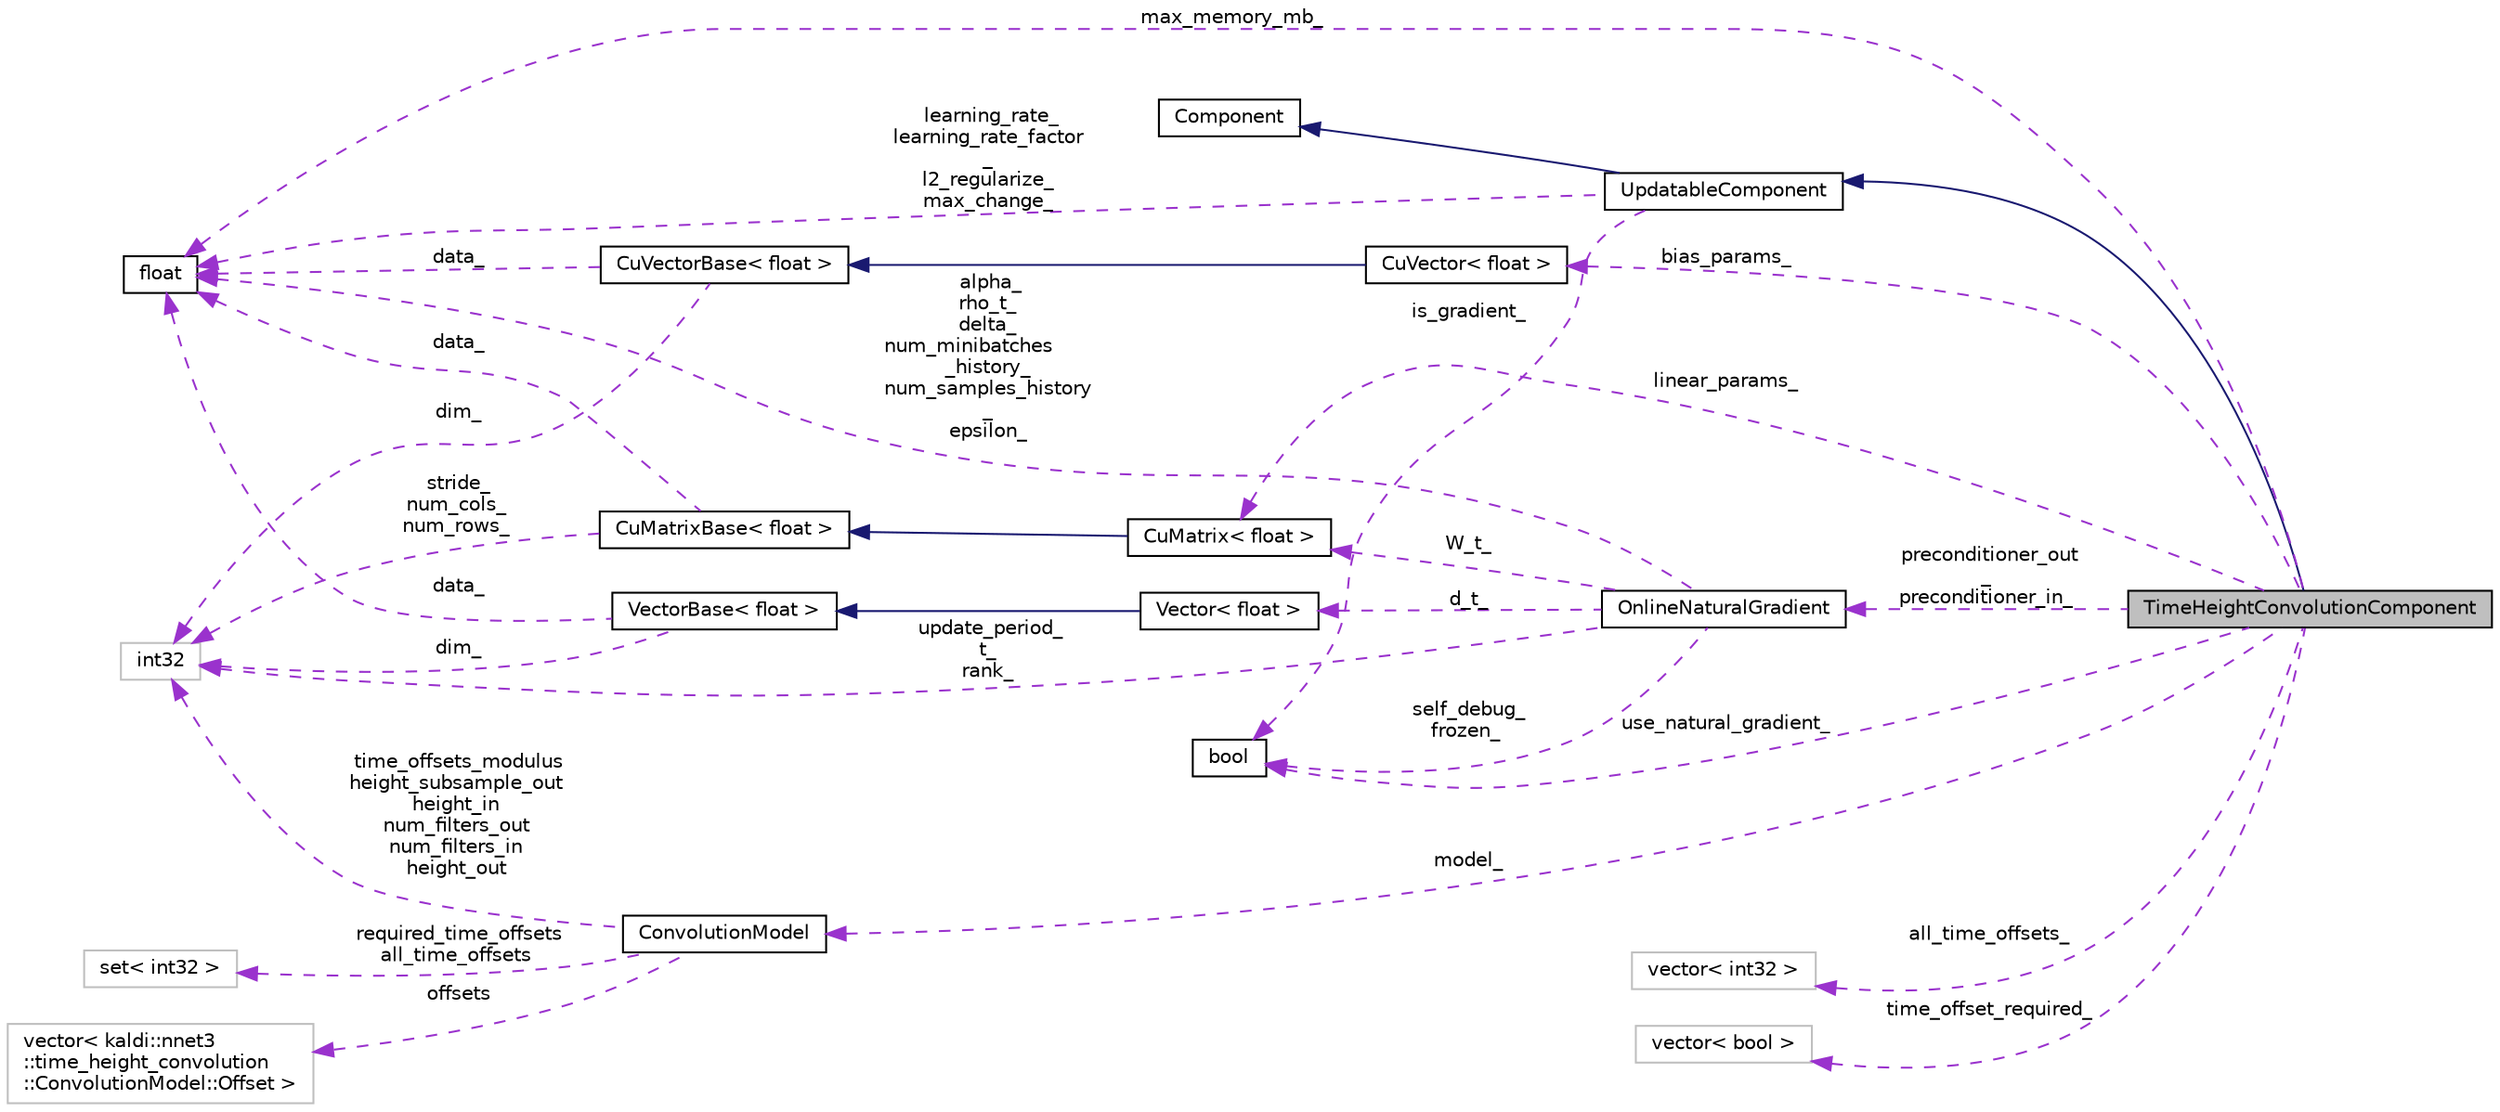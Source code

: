 digraph "TimeHeightConvolutionComponent"
{
  edge [fontname="Helvetica",fontsize="10",labelfontname="Helvetica",labelfontsize="10"];
  node [fontname="Helvetica",fontsize="10",shape=record];
  rankdir="LR";
  Node3 [label="TimeHeightConvolutionComponent",height=0.2,width=0.4,color="black", fillcolor="grey75", style="filled", fontcolor="black"];
  Node4 -> Node3 [dir="back",color="midnightblue",fontsize="10",style="solid",fontname="Helvetica"];
  Node4 [label="UpdatableComponent",height=0.2,width=0.4,color="black", fillcolor="white", style="filled",URL="$classkaldi_1_1nnet3_1_1UpdatableComponent.html",tooltip="Class UpdatableComponent is a Component which has trainable parameters; it extends the interface of C..."];
  Node5 -> Node4 [dir="back",color="midnightblue",fontsize="10",style="solid",fontname="Helvetica"];
  Node5 [label="Component",height=0.2,width=0.4,color="black", fillcolor="white", style="filled",URL="$classkaldi_1_1nnet3_1_1Component.html",tooltip="Abstract base-class for neural-net components. "];
  Node6 -> Node4 [dir="back",color="darkorchid3",fontsize="10",style="dashed",label=" learning_rate_\nlearning_rate_factor\l_\nl2_regularize_\nmax_change_" ,fontname="Helvetica"];
  Node6 [label="float",height=0.2,width=0.4,color="black", fillcolor="white", style="filled",URL="$classfloat.html"];
  Node7 -> Node4 [dir="back",color="darkorchid3",fontsize="10",style="dashed",label=" is_gradient_" ,fontname="Helvetica"];
  Node7 [label="bool",height=0.2,width=0.4,color="black", fillcolor="white", style="filled",URL="$classbool.html"];
  Node8 -> Node3 [dir="back",color="darkorchid3",fontsize="10",style="dashed",label=" model_" ,fontname="Helvetica"];
  Node8 [label="ConvolutionModel",height=0.2,width=0.4,color="black", fillcolor="white", style="filled",URL="$structkaldi_1_1nnet3_1_1time__height__convolution_1_1ConvolutionModel.html",tooltip="This comment explains the basic framework used for everything related to time-height convolution..."];
  Node9 -> Node8 [dir="back",color="darkorchid3",fontsize="10",style="dashed",label=" required_time_offsets\nall_time_offsets" ,fontname="Helvetica"];
  Node9 [label="set\< int32 \>",height=0.2,width=0.4,color="grey75", fillcolor="white", style="filled"];
  Node10 -> Node8 [dir="back",color="darkorchid3",fontsize="10",style="dashed",label=" offsets" ,fontname="Helvetica"];
  Node10 [label="vector\< kaldi::nnet3\l::time_height_convolution\l::ConvolutionModel::Offset \>",height=0.2,width=0.4,color="grey75", fillcolor="white", style="filled"];
  Node11 -> Node8 [dir="back",color="darkorchid3",fontsize="10",style="dashed",label=" time_offsets_modulus\nheight_subsample_out\nheight_in\nnum_filters_out\nnum_filters_in\nheight_out" ,fontname="Helvetica"];
  Node11 [label="int32",height=0.2,width=0.4,color="grey75", fillcolor="white", style="filled"];
  Node12 -> Node3 [dir="back",color="darkorchid3",fontsize="10",style="dashed",label=" preconditioner_out\l_\npreconditioner_in_" ,fontname="Helvetica"];
  Node12 [label="OnlineNaturalGradient",height=0.2,width=0.4,color="black", fillcolor="white", style="filled",URL="$classkaldi_1_1nnet3_1_1OnlineNaturalGradient.html",tooltip="Keywords for search: natural gradient, naturalgradient, NG-SGD. "];
  Node6 -> Node12 [dir="back",color="darkorchid3",fontsize="10",style="dashed",label=" alpha_\nrho_t_\ndelta_\nnum_minibatches\l_history_\nnum_samples_history\l_\nepsilon_" ,fontname="Helvetica"];
  Node13 -> Node12 [dir="back",color="darkorchid3",fontsize="10",style="dashed",label=" W_t_" ,fontname="Helvetica"];
  Node13 [label="CuMatrix\< float \>",height=0.2,width=0.4,color="black", fillcolor="white", style="filled",URL="$classkaldi_1_1CuMatrix.html"];
  Node14 -> Node13 [dir="back",color="midnightblue",fontsize="10",style="solid",fontname="Helvetica"];
  Node14 [label="CuMatrixBase\< float \>",height=0.2,width=0.4,color="black", fillcolor="white", style="filled",URL="$classkaldi_1_1CuMatrixBase.html"];
  Node6 -> Node14 [dir="back",color="darkorchid3",fontsize="10",style="dashed",label=" data_" ,fontname="Helvetica"];
  Node11 -> Node14 [dir="back",color="darkorchid3",fontsize="10",style="dashed",label=" stride_\nnum_cols_\nnum_rows_" ,fontname="Helvetica"];
  Node7 -> Node12 [dir="back",color="darkorchid3",fontsize="10",style="dashed",label=" self_debug_\nfrozen_" ,fontname="Helvetica"];
  Node15 -> Node12 [dir="back",color="darkorchid3",fontsize="10",style="dashed",label=" d_t_" ,fontname="Helvetica"];
  Node15 [label="Vector\< float \>",height=0.2,width=0.4,color="black", fillcolor="white", style="filled",URL="$classkaldi_1_1Vector.html"];
  Node16 -> Node15 [dir="back",color="midnightblue",fontsize="10",style="solid",fontname="Helvetica"];
  Node16 [label="VectorBase\< float \>",height=0.2,width=0.4,color="black", fillcolor="white", style="filled",URL="$classkaldi_1_1VectorBase.html"];
  Node6 -> Node16 [dir="back",color="darkorchid3",fontsize="10",style="dashed",label=" data_" ,fontname="Helvetica"];
  Node11 -> Node16 [dir="back",color="darkorchid3",fontsize="10",style="dashed",label=" dim_" ,fontname="Helvetica"];
  Node11 -> Node12 [dir="back",color="darkorchid3",fontsize="10",style="dashed",label=" update_period_\nt_\nrank_" ,fontname="Helvetica"];
  Node6 -> Node3 [dir="back",color="darkorchid3",fontsize="10",style="dashed",label=" max_memory_mb_" ,fontname="Helvetica"];
  Node17 -> Node3 [dir="back",color="darkorchid3",fontsize="10",style="dashed",label=" all_time_offsets_" ,fontname="Helvetica"];
  Node17 [label="vector\< int32 \>",height=0.2,width=0.4,color="grey75", fillcolor="white", style="filled"];
  Node7 -> Node3 [dir="back",color="darkorchid3",fontsize="10",style="dashed",label=" use_natural_gradient_" ,fontname="Helvetica"];
  Node13 -> Node3 [dir="back",color="darkorchid3",fontsize="10",style="dashed",label=" linear_params_" ,fontname="Helvetica"];
  Node18 -> Node3 [dir="back",color="darkorchid3",fontsize="10",style="dashed",label=" time_offset_required_" ,fontname="Helvetica"];
  Node18 [label="vector\< bool \>",height=0.2,width=0.4,color="grey75", fillcolor="white", style="filled"];
  Node19 -> Node3 [dir="back",color="darkorchid3",fontsize="10",style="dashed",label=" bias_params_" ,fontname="Helvetica"];
  Node19 [label="CuVector\< float \>",height=0.2,width=0.4,color="black", fillcolor="white", style="filled",URL="$classkaldi_1_1CuVector.html"];
  Node20 -> Node19 [dir="back",color="midnightblue",fontsize="10",style="solid",fontname="Helvetica"];
  Node20 [label="CuVectorBase\< float \>",height=0.2,width=0.4,color="black", fillcolor="white", style="filled",URL="$classkaldi_1_1CuVectorBase.html"];
  Node6 -> Node20 [dir="back",color="darkorchid3",fontsize="10",style="dashed",label=" data_" ,fontname="Helvetica"];
  Node11 -> Node20 [dir="back",color="darkorchid3",fontsize="10",style="dashed",label=" dim_" ,fontname="Helvetica"];
}

